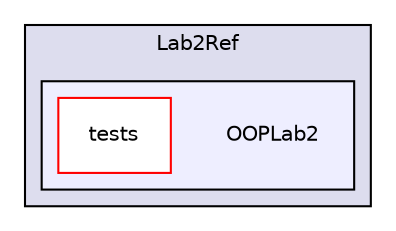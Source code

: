 digraph "D:/University/Programming-labs-2nd-year/OOP/Lab2Refactoring/Lab2Ref/OOPLab2" {
  compound=true
  node [ fontsize="10", fontname="Helvetica"];
  edge [ labelfontsize="10", labelfontname="Helvetica"];
  subgraph clusterdir_b8d78a9b4f8e6d344cdbedddace84ff2 {
    graph [ bgcolor="#ddddee", pencolor="black", label="Lab2Ref" fontname="Helvetica", fontsize="10", URL="dir_b8d78a9b4f8e6d344cdbedddace84ff2.html"]
  subgraph clusterdir_a354aad0826b75c4fc909847a8b844c9 {
    graph [ bgcolor="#eeeeff", pencolor="black", label="" URL="dir_a354aad0826b75c4fc909847a8b844c9.html"];
    dir_a354aad0826b75c4fc909847a8b844c9 [shape=plaintext label="OOPLab2"];
  dir_7553a792643e077ae9bde4946a37dbf2 [shape=box label="tests" fillcolor="white" style="filled" color="red" URL="dir_7553a792643e077ae9bde4946a37dbf2.html"];
  }
  }
}
